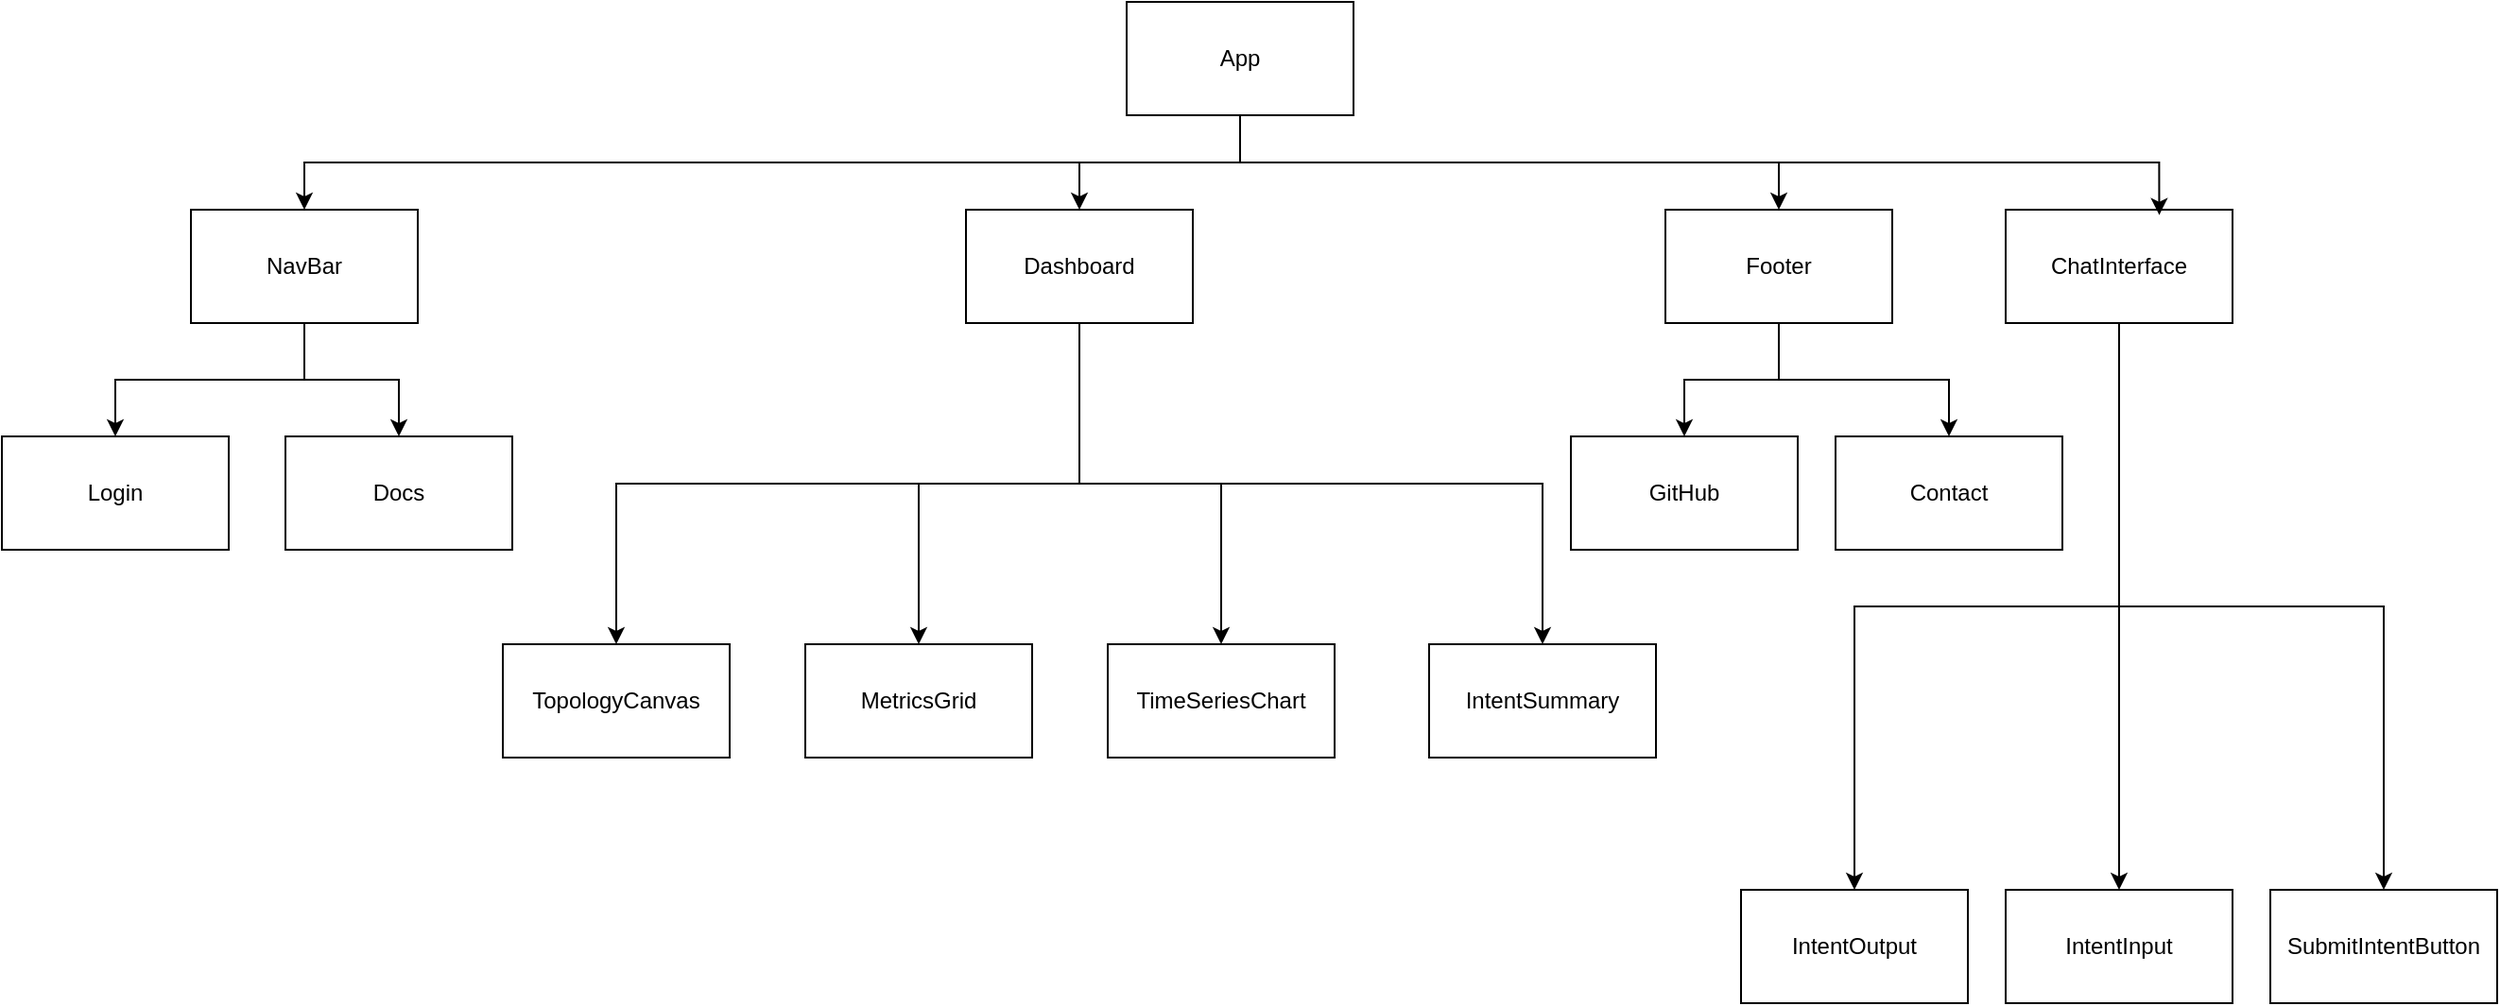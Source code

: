 <mxfile version="28.2.0">
  <diagram name="Page-1" id="QwIS1v0G9uv_Q_8WFldx">
    <mxGraphModel dx="2339" dy="753" grid="1" gridSize="10" guides="1" tooltips="1" connect="1" arrows="1" fold="1" page="1" pageScale="1" pageWidth="850" pageHeight="1100" math="0" shadow="0">
      <root>
        <mxCell id="0" />
        <mxCell id="1" parent="0" />
        <mxCell id="VKdG92RhQ-Mi5-ToEN4U-6" style="edgeStyle=orthogonalEdgeStyle;rounded=0;orthogonalLoop=1;jettySize=auto;html=1;exitX=0.5;exitY=1;exitDx=0;exitDy=0;" parent="1" source="VKdG92RhQ-Mi5-ToEN4U-1" target="VKdG92RhQ-Mi5-ToEN4U-2" edge="1">
          <mxGeometry relative="1" as="geometry" />
        </mxCell>
        <mxCell id="VKdG92RhQ-Mi5-ToEN4U-7" style="edgeStyle=orthogonalEdgeStyle;rounded=0;orthogonalLoop=1;jettySize=auto;html=1;exitX=0.5;exitY=1;exitDx=0;exitDy=0;" parent="1" source="VKdG92RhQ-Mi5-ToEN4U-1" target="VKdG92RhQ-Mi5-ToEN4U-4" edge="1">
          <mxGeometry relative="1" as="geometry" />
        </mxCell>
        <mxCell id="VKdG92RhQ-Mi5-ToEN4U-18" style="edgeStyle=orthogonalEdgeStyle;rounded=0;orthogonalLoop=1;jettySize=auto;html=1;exitX=0.5;exitY=1;exitDx=0;exitDy=0;" parent="1" source="VKdG92RhQ-Mi5-ToEN4U-1" target="VKdG92RhQ-Mi5-ToEN4U-8" edge="1">
          <mxGeometry relative="1" as="geometry" />
        </mxCell>
        <mxCell id="VKdG92RhQ-Mi5-ToEN4U-1" value="App" style="rounded=0;whiteSpace=wrap;html=1;" parent="1" vertex="1">
          <mxGeometry x="365" y="170" width="120" height="60" as="geometry" />
        </mxCell>
        <mxCell id="JIdKogByBEllGDy6UzpI-8" style="edgeStyle=orthogonalEdgeStyle;rounded=0;orthogonalLoop=1;jettySize=auto;html=1;" edge="1" parent="1" source="VKdG92RhQ-Mi5-ToEN4U-2" target="JIdKogByBEllGDy6UzpI-7">
          <mxGeometry relative="1" as="geometry" />
        </mxCell>
        <mxCell id="VKdG92RhQ-Mi5-ToEN4U-2" value="NavBar" style="whiteSpace=wrap;html=1;" parent="1" vertex="1">
          <mxGeometry x="-130" y="280" width="120" height="60" as="geometry" />
        </mxCell>
        <mxCell id="JIdKogByBEllGDy6UzpI-1" style="edgeStyle=orthogonalEdgeStyle;rounded=0;orthogonalLoop=1;jettySize=auto;html=1;entryX=0.5;entryY=0;entryDx=0;entryDy=0;" edge="1" parent="1" source="VKdG92RhQ-Mi5-ToEN4U-4" target="zoykYoXqfU_duYT_paag-1">
          <mxGeometry relative="1" as="geometry" />
        </mxCell>
        <mxCell id="JIdKogByBEllGDy6UzpI-5" style="edgeStyle=orthogonalEdgeStyle;rounded=0;orthogonalLoop=1;jettySize=auto;html=1;exitX=0.5;exitY=1;exitDx=0;exitDy=0;entryX=0.5;entryY=0;entryDx=0;entryDy=0;" edge="1" parent="1" source="VKdG92RhQ-Mi5-ToEN4U-4" target="JIdKogByBEllGDy6UzpI-4">
          <mxGeometry relative="1" as="geometry" />
        </mxCell>
        <mxCell id="VKdG92RhQ-Mi5-ToEN4U-4" value="Footer" style="whiteSpace=wrap;html=1;" parent="1" vertex="1">
          <mxGeometry x="650" y="280" width="120" height="60" as="geometry" />
        </mxCell>
        <mxCell id="VKdG92RhQ-Mi5-ToEN4U-13" style="edgeStyle=orthogonalEdgeStyle;rounded=0;orthogonalLoop=1;jettySize=auto;html=1;exitX=0.5;exitY=1;exitDx=0;exitDy=0;" parent="1" source="VKdG92RhQ-Mi5-ToEN4U-8" target="VKdG92RhQ-Mi5-ToEN4U-9" edge="1">
          <mxGeometry relative="1" as="geometry" />
        </mxCell>
        <mxCell id="VKdG92RhQ-Mi5-ToEN4U-14" style="edgeStyle=orthogonalEdgeStyle;rounded=0;orthogonalLoop=1;jettySize=auto;html=1;" parent="1" source="VKdG92RhQ-Mi5-ToEN4U-8" target="VKdG92RhQ-Mi5-ToEN4U-12" edge="1">
          <mxGeometry relative="1" as="geometry" />
        </mxCell>
        <mxCell id="VKdG92RhQ-Mi5-ToEN4U-16" style="edgeStyle=orthogonalEdgeStyle;rounded=0;orthogonalLoop=1;jettySize=auto;html=1;exitX=0.5;exitY=1;exitDx=0;exitDy=0;" parent="1" source="VKdG92RhQ-Mi5-ToEN4U-8" target="VKdG92RhQ-Mi5-ToEN4U-11" edge="1">
          <mxGeometry relative="1" as="geometry" />
        </mxCell>
        <mxCell id="VKdG92RhQ-Mi5-ToEN4U-17" style="edgeStyle=orthogonalEdgeStyle;rounded=0;orthogonalLoop=1;jettySize=auto;html=1;exitX=0.5;exitY=1;exitDx=0;exitDy=0;" parent="1" source="VKdG92RhQ-Mi5-ToEN4U-8" target="VKdG92RhQ-Mi5-ToEN4U-10" edge="1">
          <mxGeometry relative="1" as="geometry" />
        </mxCell>
        <mxCell id="VKdG92RhQ-Mi5-ToEN4U-8" value="Dashboard" style="rounded=0;whiteSpace=wrap;html=1;" parent="1" vertex="1">
          <mxGeometry x="280" y="280" width="120" height="60" as="geometry" />
        </mxCell>
        <mxCell id="VKdG92RhQ-Mi5-ToEN4U-9" value="TopologyCanvas" style="rounded=0;whiteSpace=wrap;html=1;" parent="1" vertex="1">
          <mxGeometry x="35" y="510" width="120" height="60" as="geometry" />
        </mxCell>
        <mxCell id="VKdG92RhQ-Mi5-ToEN4U-10" value="IntentSummary" style="whiteSpace=wrap;html=1;" parent="1" vertex="1">
          <mxGeometry x="525" y="510" width="120" height="60" as="geometry" />
        </mxCell>
        <mxCell id="VKdG92RhQ-Mi5-ToEN4U-11" value="TimeSeriesChart" style="whiteSpace=wrap;html=1;" parent="1" vertex="1">
          <mxGeometry x="355" y="510" width="120" height="60" as="geometry" />
        </mxCell>
        <mxCell id="VKdG92RhQ-Mi5-ToEN4U-12" value="MetricsGrid" style="whiteSpace=wrap;html=1;" parent="1" vertex="1">
          <mxGeometry x="195" y="510" width="120" height="60" as="geometry" />
        </mxCell>
        <mxCell id="VKdG92RhQ-Mi5-ToEN4U-22" style="edgeStyle=orthogonalEdgeStyle;rounded=0;orthogonalLoop=1;jettySize=auto;html=1;exitX=0.5;exitY=1;exitDx=0;exitDy=0;entryX=0.5;entryY=0;entryDx=0;entryDy=0;" parent="1" source="VKdG92RhQ-Mi5-ToEN4U-19" target="VKdG92RhQ-Mi5-ToEN4U-20" edge="1">
          <mxGeometry relative="1" as="geometry" />
        </mxCell>
        <mxCell id="JIdKogByBEllGDy6UzpI-9" style="edgeStyle=orthogonalEdgeStyle;rounded=0;orthogonalLoop=1;jettySize=auto;html=1;exitX=0.5;exitY=1;exitDx=0;exitDy=0;" edge="1" parent="1" source="VKdG92RhQ-Mi5-ToEN4U-19" target="VKdG92RhQ-Mi5-ToEN4U-21">
          <mxGeometry relative="1" as="geometry" />
        </mxCell>
        <mxCell id="JIdKogByBEllGDy6UzpI-11" style="edgeStyle=orthogonalEdgeStyle;rounded=0;orthogonalLoop=1;jettySize=auto;html=1;exitX=0.5;exitY=1;exitDx=0;exitDy=0;" edge="1" parent="1" source="VKdG92RhQ-Mi5-ToEN4U-19" target="JIdKogByBEllGDy6UzpI-10">
          <mxGeometry relative="1" as="geometry" />
        </mxCell>
        <mxCell id="VKdG92RhQ-Mi5-ToEN4U-19" value="ChatInterface" style="whiteSpace=wrap;html=1;" parent="1" vertex="1">
          <mxGeometry x="830" y="280" width="120" height="60" as="geometry" />
        </mxCell>
        <mxCell id="VKdG92RhQ-Mi5-ToEN4U-20" value="IntentInput" style="rounded=0;whiteSpace=wrap;html=1;" parent="1" vertex="1">
          <mxGeometry x="830" y="640" width="120" height="60" as="geometry" />
        </mxCell>
        <mxCell id="VKdG92RhQ-Mi5-ToEN4U-21" value="SubmitIntentButton" style="whiteSpace=wrap;html=1;" parent="1" vertex="1">
          <mxGeometry x="970" y="640" width="120" height="60" as="geometry" />
        </mxCell>
        <mxCell id="zoykYoXqfU_duYT_paag-1" value="Contact" style="whiteSpace=wrap;html=1;" parent="1" vertex="1">
          <mxGeometry x="740" y="400" width="120" height="60" as="geometry" />
        </mxCell>
        <mxCell id="JIdKogByBEllGDy6UzpI-2" style="edgeStyle=orthogonalEdgeStyle;rounded=0;orthogonalLoop=1;jettySize=auto;html=1;exitX=0.5;exitY=1;exitDx=0;exitDy=0;entryX=0.677;entryY=0.047;entryDx=0;entryDy=0;entryPerimeter=0;" edge="1" parent="1" source="VKdG92RhQ-Mi5-ToEN4U-1" target="VKdG92RhQ-Mi5-ToEN4U-19">
          <mxGeometry relative="1" as="geometry" />
        </mxCell>
        <mxCell id="JIdKogByBEllGDy6UzpI-3" value="Docs" style="rounded=0;whiteSpace=wrap;html=1;" vertex="1" parent="1">
          <mxGeometry x="-80" y="400" width="120" height="60" as="geometry" />
        </mxCell>
        <mxCell id="JIdKogByBEllGDy6UzpI-4" value="GitHub" style="rounded=0;whiteSpace=wrap;html=1;" vertex="1" parent="1">
          <mxGeometry x="600" y="400" width="120" height="60" as="geometry" />
        </mxCell>
        <mxCell id="JIdKogByBEllGDy6UzpI-6" style="edgeStyle=orthogonalEdgeStyle;rounded=0;orthogonalLoop=1;jettySize=auto;html=1;entryX=0.5;entryY=0;entryDx=0;entryDy=0;" edge="1" parent="1" source="VKdG92RhQ-Mi5-ToEN4U-2" target="JIdKogByBEllGDy6UzpI-3">
          <mxGeometry relative="1" as="geometry" />
        </mxCell>
        <mxCell id="JIdKogByBEllGDy6UzpI-7" value="Login" style="rounded=0;whiteSpace=wrap;html=1;" vertex="1" parent="1">
          <mxGeometry x="-230" y="400" width="120" height="60" as="geometry" />
        </mxCell>
        <mxCell id="JIdKogByBEllGDy6UzpI-10" value="IntentOutput" style="rounded=0;whiteSpace=wrap;html=1;" vertex="1" parent="1">
          <mxGeometry x="690" y="640" width="120" height="60" as="geometry" />
        </mxCell>
      </root>
    </mxGraphModel>
  </diagram>
</mxfile>
